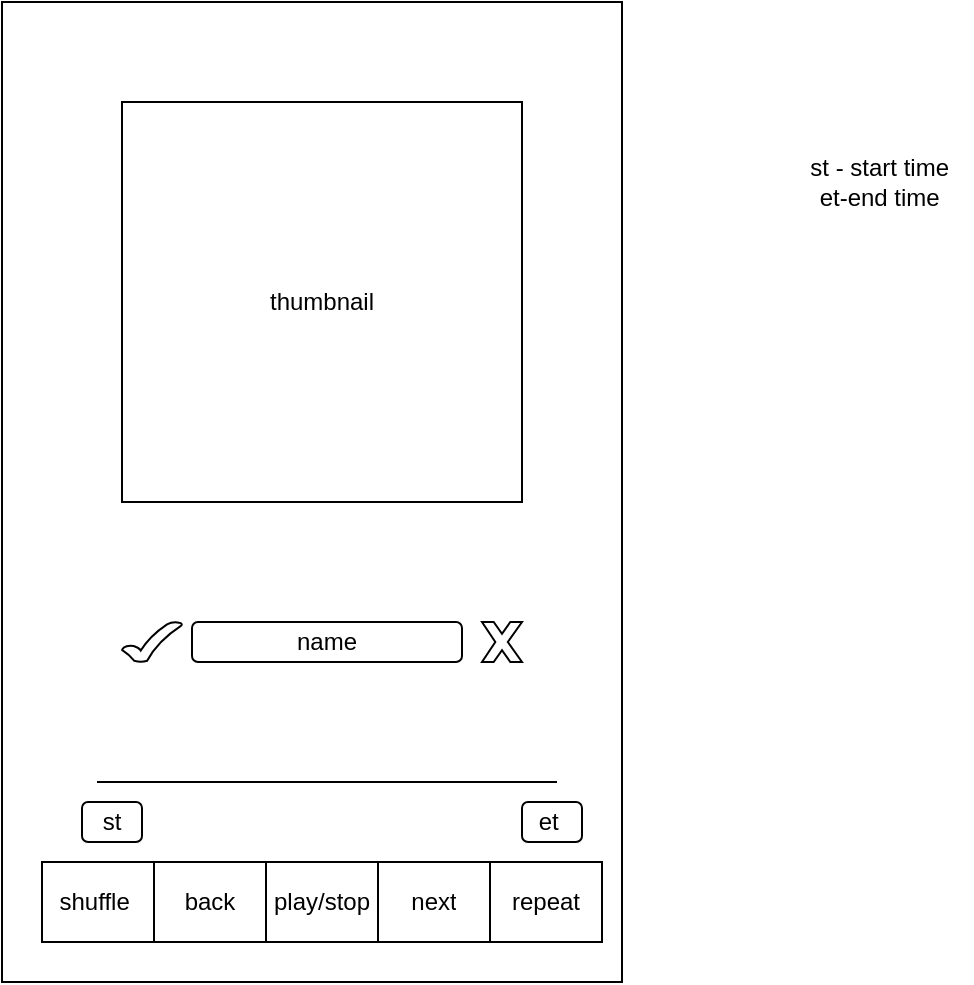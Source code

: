 <mxfile version="14.6.13" type="github">
  <diagram id="aE7Hq0kyyPXBzF_pDnfZ" name="Page-1">
    <mxGraphModel dx="1120" dy="630" grid="1" gridSize="10" guides="1" tooltips="1" connect="1" arrows="1" fold="1" page="1" pageScale="1" pageWidth="850" pageHeight="1100" math="0" shadow="0">
      <root>
        <mxCell id="0" />
        <mxCell id="1" parent="0" />
        <mxCell id="s22W97m9CnCKD-Y4o6pk-1" value="" style="rounded=0;whiteSpace=wrap;html=1;" vertex="1" parent="1">
          <mxGeometry x="80" y="10" width="310" height="490" as="geometry" />
        </mxCell>
        <mxCell id="s22W97m9CnCKD-Y4o6pk-2" value="thumbnail" style="whiteSpace=wrap;html=1;aspect=fixed;" vertex="1" parent="1">
          <mxGeometry x="140" y="60" width="200" height="200" as="geometry" />
        </mxCell>
        <mxCell id="s22W97m9CnCKD-Y4o6pk-3" value="name" style="rounded=1;whiteSpace=wrap;html=1;" vertex="1" parent="1">
          <mxGeometry x="175" y="320" width="135" height="20" as="geometry" />
        </mxCell>
        <mxCell id="s22W97m9CnCKD-Y4o6pk-5" value="" style="verticalLabelPosition=bottom;verticalAlign=top;html=1;shape=mxgraph.basic.x" vertex="1" parent="1">
          <mxGeometry x="320" y="320" width="20" height="20" as="geometry" />
        </mxCell>
        <mxCell id="s22W97m9CnCKD-Y4o6pk-6" value="" style="verticalLabelPosition=bottom;verticalAlign=top;html=1;shape=mxgraph.basic.tick" vertex="1" parent="1">
          <mxGeometry x="140" y="320" width="30" height="20" as="geometry" />
        </mxCell>
        <mxCell id="s22W97m9CnCKD-Y4o6pk-8" value="" style="endArrow=none;html=1;" edge="1" parent="1">
          <mxGeometry width="50" height="50" relative="1" as="geometry">
            <mxPoint x="127.5" y="400" as="sourcePoint" />
            <mxPoint x="357.5" y="400" as="targetPoint" />
          </mxGeometry>
        </mxCell>
        <mxCell id="s22W97m9CnCKD-Y4o6pk-9" value="st" style="rounded=1;whiteSpace=wrap;html=1;" vertex="1" parent="1">
          <mxGeometry x="120" y="410" width="30" height="20" as="geometry" />
        </mxCell>
        <mxCell id="s22W97m9CnCKD-Y4o6pk-10" value="et&amp;nbsp;" style="rounded=1;whiteSpace=wrap;html=1;" vertex="1" parent="1">
          <mxGeometry x="340" y="410" width="30" height="20" as="geometry" />
        </mxCell>
        <mxCell id="s22W97m9CnCKD-Y4o6pk-11" value="" style="shape=table;html=1;whiteSpace=wrap;startSize=0;container=1;collapsible=0;childLayout=tableLayout;" vertex="1" parent="1">
          <mxGeometry x="100" y="440" width="280" height="40" as="geometry" />
        </mxCell>
        <object label="" placeholders="1" id="s22W97m9CnCKD-Y4o6pk-12">
          <mxCell style="shape=partialRectangle;html=1;whiteSpace=wrap;collapsible=0;dropTarget=0;pointerEvents=0;fillColor=none;top=0;left=0;bottom=0;right=0;points=[[0,0.5],[1,0.5]];portConstraint=eastwest;" vertex="1" parent="s22W97m9CnCKD-Y4o6pk-11">
            <mxGeometry width="280" height="40" as="geometry" />
          </mxCell>
        </object>
        <mxCell id="s22W97m9CnCKD-Y4o6pk-13" value="shuffle&amp;nbsp;" style="shape=partialRectangle;html=1;whiteSpace=wrap;connectable=0;fillColor=none;top=0;left=0;bottom=0;right=0;overflow=hidden;" vertex="1" parent="s22W97m9CnCKD-Y4o6pk-12">
          <mxGeometry width="56" height="40" as="geometry" />
        </mxCell>
        <mxCell id="s22W97m9CnCKD-Y4o6pk-14" value="back" style="shape=partialRectangle;html=1;whiteSpace=wrap;connectable=0;fillColor=none;top=0;left=0;bottom=0;right=0;overflow=hidden;" vertex="1" parent="s22W97m9CnCKD-Y4o6pk-12">
          <mxGeometry x="56" width="56" height="40" as="geometry" />
        </mxCell>
        <mxCell id="s22W97m9CnCKD-Y4o6pk-15" value="play/stop" style="shape=partialRectangle;html=1;whiteSpace=wrap;connectable=0;fillColor=none;top=0;left=0;bottom=0;right=0;overflow=hidden;" vertex="1" parent="s22W97m9CnCKD-Y4o6pk-12">
          <mxGeometry x="112" width="56" height="40" as="geometry" />
        </mxCell>
        <mxCell id="s22W97m9CnCKD-Y4o6pk-32" value="next" style="shape=partialRectangle;html=1;whiteSpace=wrap;connectable=0;fillColor=none;top=0;left=0;bottom=0;right=0;overflow=hidden;" vertex="1" parent="s22W97m9CnCKD-Y4o6pk-12">
          <mxGeometry x="168" width="56" height="40" as="geometry" />
        </mxCell>
        <mxCell id="s22W97m9CnCKD-Y4o6pk-38" value="repeat" style="shape=partialRectangle;html=1;whiteSpace=wrap;connectable=0;fillColor=none;top=0;left=0;bottom=0;right=0;overflow=hidden;" vertex="1" parent="s22W97m9CnCKD-Y4o6pk-12">
          <mxGeometry x="224" width="56" height="40" as="geometry" />
        </mxCell>
        <mxCell id="s22W97m9CnCKD-Y4o6pk-39" value="st - start time&amp;nbsp;&lt;br&gt;et-end time&amp;nbsp;&lt;br&gt;" style="text;html=1;align=center;verticalAlign=middle;resizable=0;points=[];autosize=1;strokeColor=none;" vertex="1" parent="1">
          <mxGeometry x="475" y="85" width="90" height="30" as="geometry" />
        </mxCell>
      </root>
    </mxGraphModel>
  </diagram>
</mxfile>
